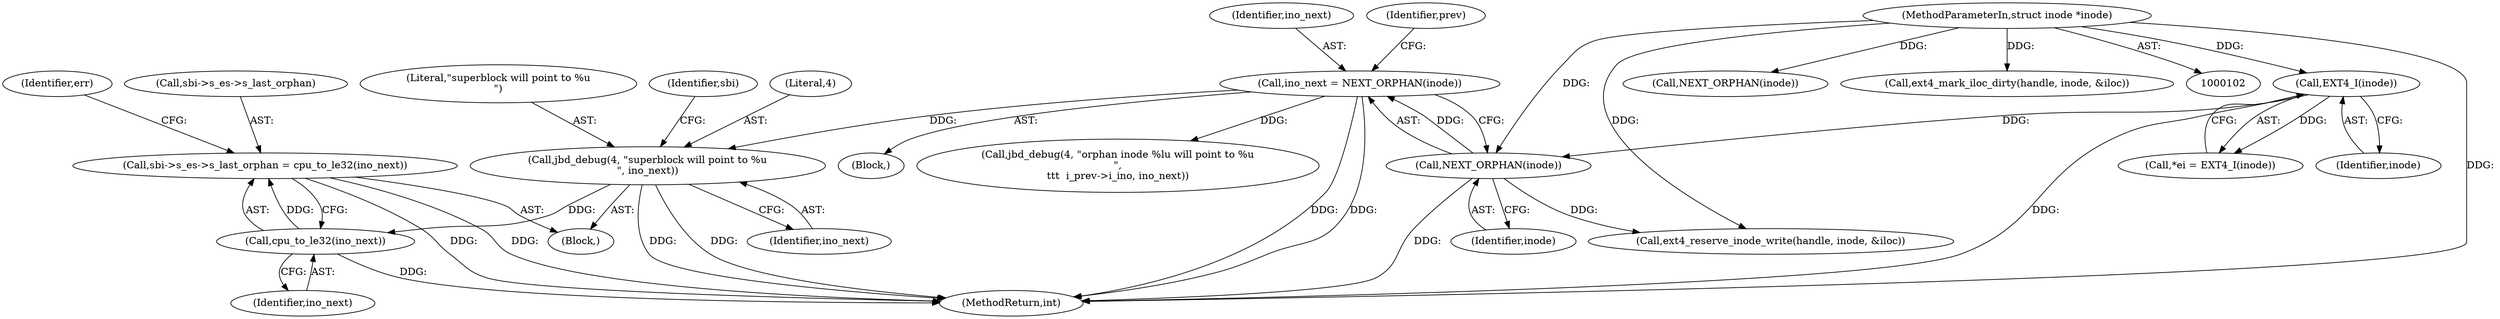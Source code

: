 digraph "0_linux_c9b92530a723ac5ef8e352885a1862b18f31b2f5_0@pointer" {
"1000215" [label="(Call,sbi->s_es->s_last_orphan = cpu_to_le32(ino_next))"];
"1000221" [label="(Call,cpu_to_le32(ino_next))"];
"1000196" [label="(Call,jbd_debug(4, \"superblock will point to %u\n\", ino_next))"];
"1000142" [label="(Call,ino_next = NEXT_ORPHAN(inode))"];
"1000144" [label="(Call,NEXT_ORPHAN(inode))"];
"1000110" [label="(Call,EXT4_I(inode))"];
"1000104" [label="(MethodParameterIn,struct inode *inode)"];
"1000195" [label="(Block,)"];
"1000180" [label="(Call,ext4_reserve_inode_write(handle, inode, &iloc))"];
"1000142" [label="(Call,ino_next = NEXT_ORPHAN(inode))"];
"1000105" [label="(Block,)"];
"1000110" [label="(Call,EXT4_I(inode))"];
"1000108" [label="(Call,*ei = EXT4_I(inode))"];
"1000266" [label="(Call,NEXT_ORPHAN(inode))"];
"1000216" [label="(Call,sbi->s_es->s_last_orphan)"];
"1000147" [label="(Identifier,prev)"];
"1000111" [label="(Identifier,inode)"];
"1000222" [label="(Identifier,ino_next)"];
"1000198" [label="(Literal,\"superblock will point to %u\n\")"];
"1000221" [label="(Call,cpu_to_le32(ino_next))"];
"1000202" [label="(Identifier,sbi)"];
"1000197" [label="(Literal,4)"];
"1000145" [label="(Identifier,inode)"];
"1000104" [label="(MethodParameterIn,struct inode *inode)"];
"1000271" [label="(Call,ext4_mark_iloc_dirty(handle, inode, &iloc))"];
"1000196" [label="(Call,jbd_debug(4, \"superblock will point to %u\n\", ino_next))"];
"1000199" [label="(Identifier,ino_next)"];
"1000234" [label="(Call,jbd_debug(4, \"orphan inode %lu will point to %u\n\",\n\t\t\t  i_prev->i_ino, ino_next))"];
"1000224" [label="(Identifier,err)"];
"1000143" [label="(Identifier,ino_next)"];
"1000299" [label="(MethodReturn,int)"];
"1000215" [label="(Call,sbi->s_es->s_last_orphan = cpu_to_le32(ino_next))"];
"1000144" [label="(Call,NEXT_ORPHAN(inode))"];
"1000215" -> "1000195"  [label="AST: "];
"1000215" -> "1000221"  [label="CFG: "];
"1000216" -> "1000215"  [label="AST: "];
"1000221" -> "1000215"  [label="AST: "];
"1000224" -> "1000215"  [label="CFG: "];
"1000215" -> "1000299"  [label="DDG: "];
"1000215" -> "1000299"  [label="DDG: "];
"1000221" -> "1000215"  [label="DDG: "];
"1000221" -> "1000222"  [label="CFG: "];
"1000222" -> "1000221"  [label="AST: "];
"1000221" -> "1000299"  [label="DDG: "];
"1000196" -> "1000221"  [label="DDG: "];
"1000196" -> "1000195"  [label="AST: "];
"1000196" -> "1000199"  [label="CFG: "];
"1000197" -> "1000196"  [label="AST: "];
"1000198" -> "1000196"  [label="AST: "];
"1000199" -> "1000196"  [label="AST: "];
"1000202" -> "1000196"  [label="CFG: "];
"1000196" -> "1000299"  [label="DDG: "];
"1000196" -> "1000299"  [label="DDG: "];
"1000142" -> "1000196"  [label="DDG: "];
"1000142" -> "1000105"  [label="AST: "];
"1000142" -> "1000144"  [label="CFG: "];
"1000143" -> "1000142"  [label="AST: "];
"1000144" -> "1000142"  [label="AST: "];
"1000147" -> "1000142"  [label="CFG: "];
"1000142" -> "1000299"  [label="DDG: "];
"1000142" -> "1000299"  [label="DDG: "];
"1000144" -> "1000142"  [label="DDG: "];
"1000142" -> "1000234"  [label="DDG: "];
"1000144" -> "1000145"  [label="CFG: "];
"1000145" -> "1000144"  [label="AST: "];
"1000144" -> "1000299"  [label="DDG: "];
"1000110" -> "1000144"  [label="DDG: "];
"1000104" -> "1000144"  [label="DDG: "];
"1000144" -> "1000180"  [label="DDG: "];
"1000110" -> "1000108"  [label="AST: "];
"1000110" -> "1000111"  [label="CFG: "];
"1000111" -> "1000110"  [label="AST: "];
"1000108" -> "1000110"  [label="CFG: "];
"1000110" -> "1000299"  [label="DDG: "];
"1000110" -> "1000108"  [label="DDG: "];
"1000104" -> "1000110"  [label="DDG: "];
"1000104" -> "1000102"  [label="AST: "];
"1000104" -> "1000299"  [label="DDG: "];
"1000104" -> "1000180"  [label="DDG: "];
"1000104" -> "1000266"  [label="DDG: "];
"1000104" -> "1000271"  [label="DDG: "];
}
